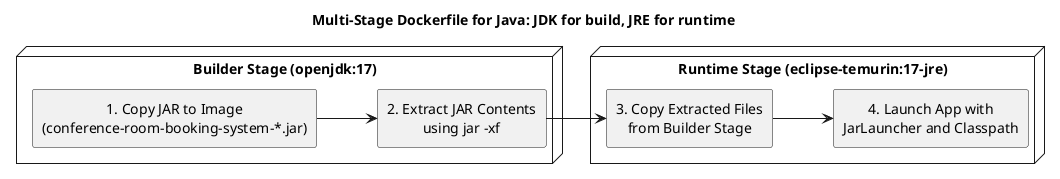 @startuml
title Multi-Stage Dockerfile for Java: JDK for build, JRE for runtime

skinparam componentStyle rectangle
skinparam shadowing false
skinparam defaultTextAlignment center
left to right direction

node "Builder Stage (openjdk:17)" {
  [1. Copy JAR to Image\n(conference-room-booking-system-*.jar)]
  [2. Extract JAR Contents\nusing jar -xf]
}

node "Runtime Stage (eclipse-temurin:17-jre)" {
  [3. Copy Extracted Files\nfrom Builder Stage]
  [4. Launch App with\nJarLauncher and Classpath]
}

[1. Copy JAR to Image\n(conference-room-booking-system-*.jar)] --> [2. Extract JAR Contents\nusing jar -xf]
[2. Extract JAR Contents\nusing jar -xf] --> [3. Copy Extracted Files\nfrom Builder Stage]
[3. Copy Extracted Files\nfrom Builder Stage] --> [4. Launch App with\nJarLauncher and Classpath]

@enduml